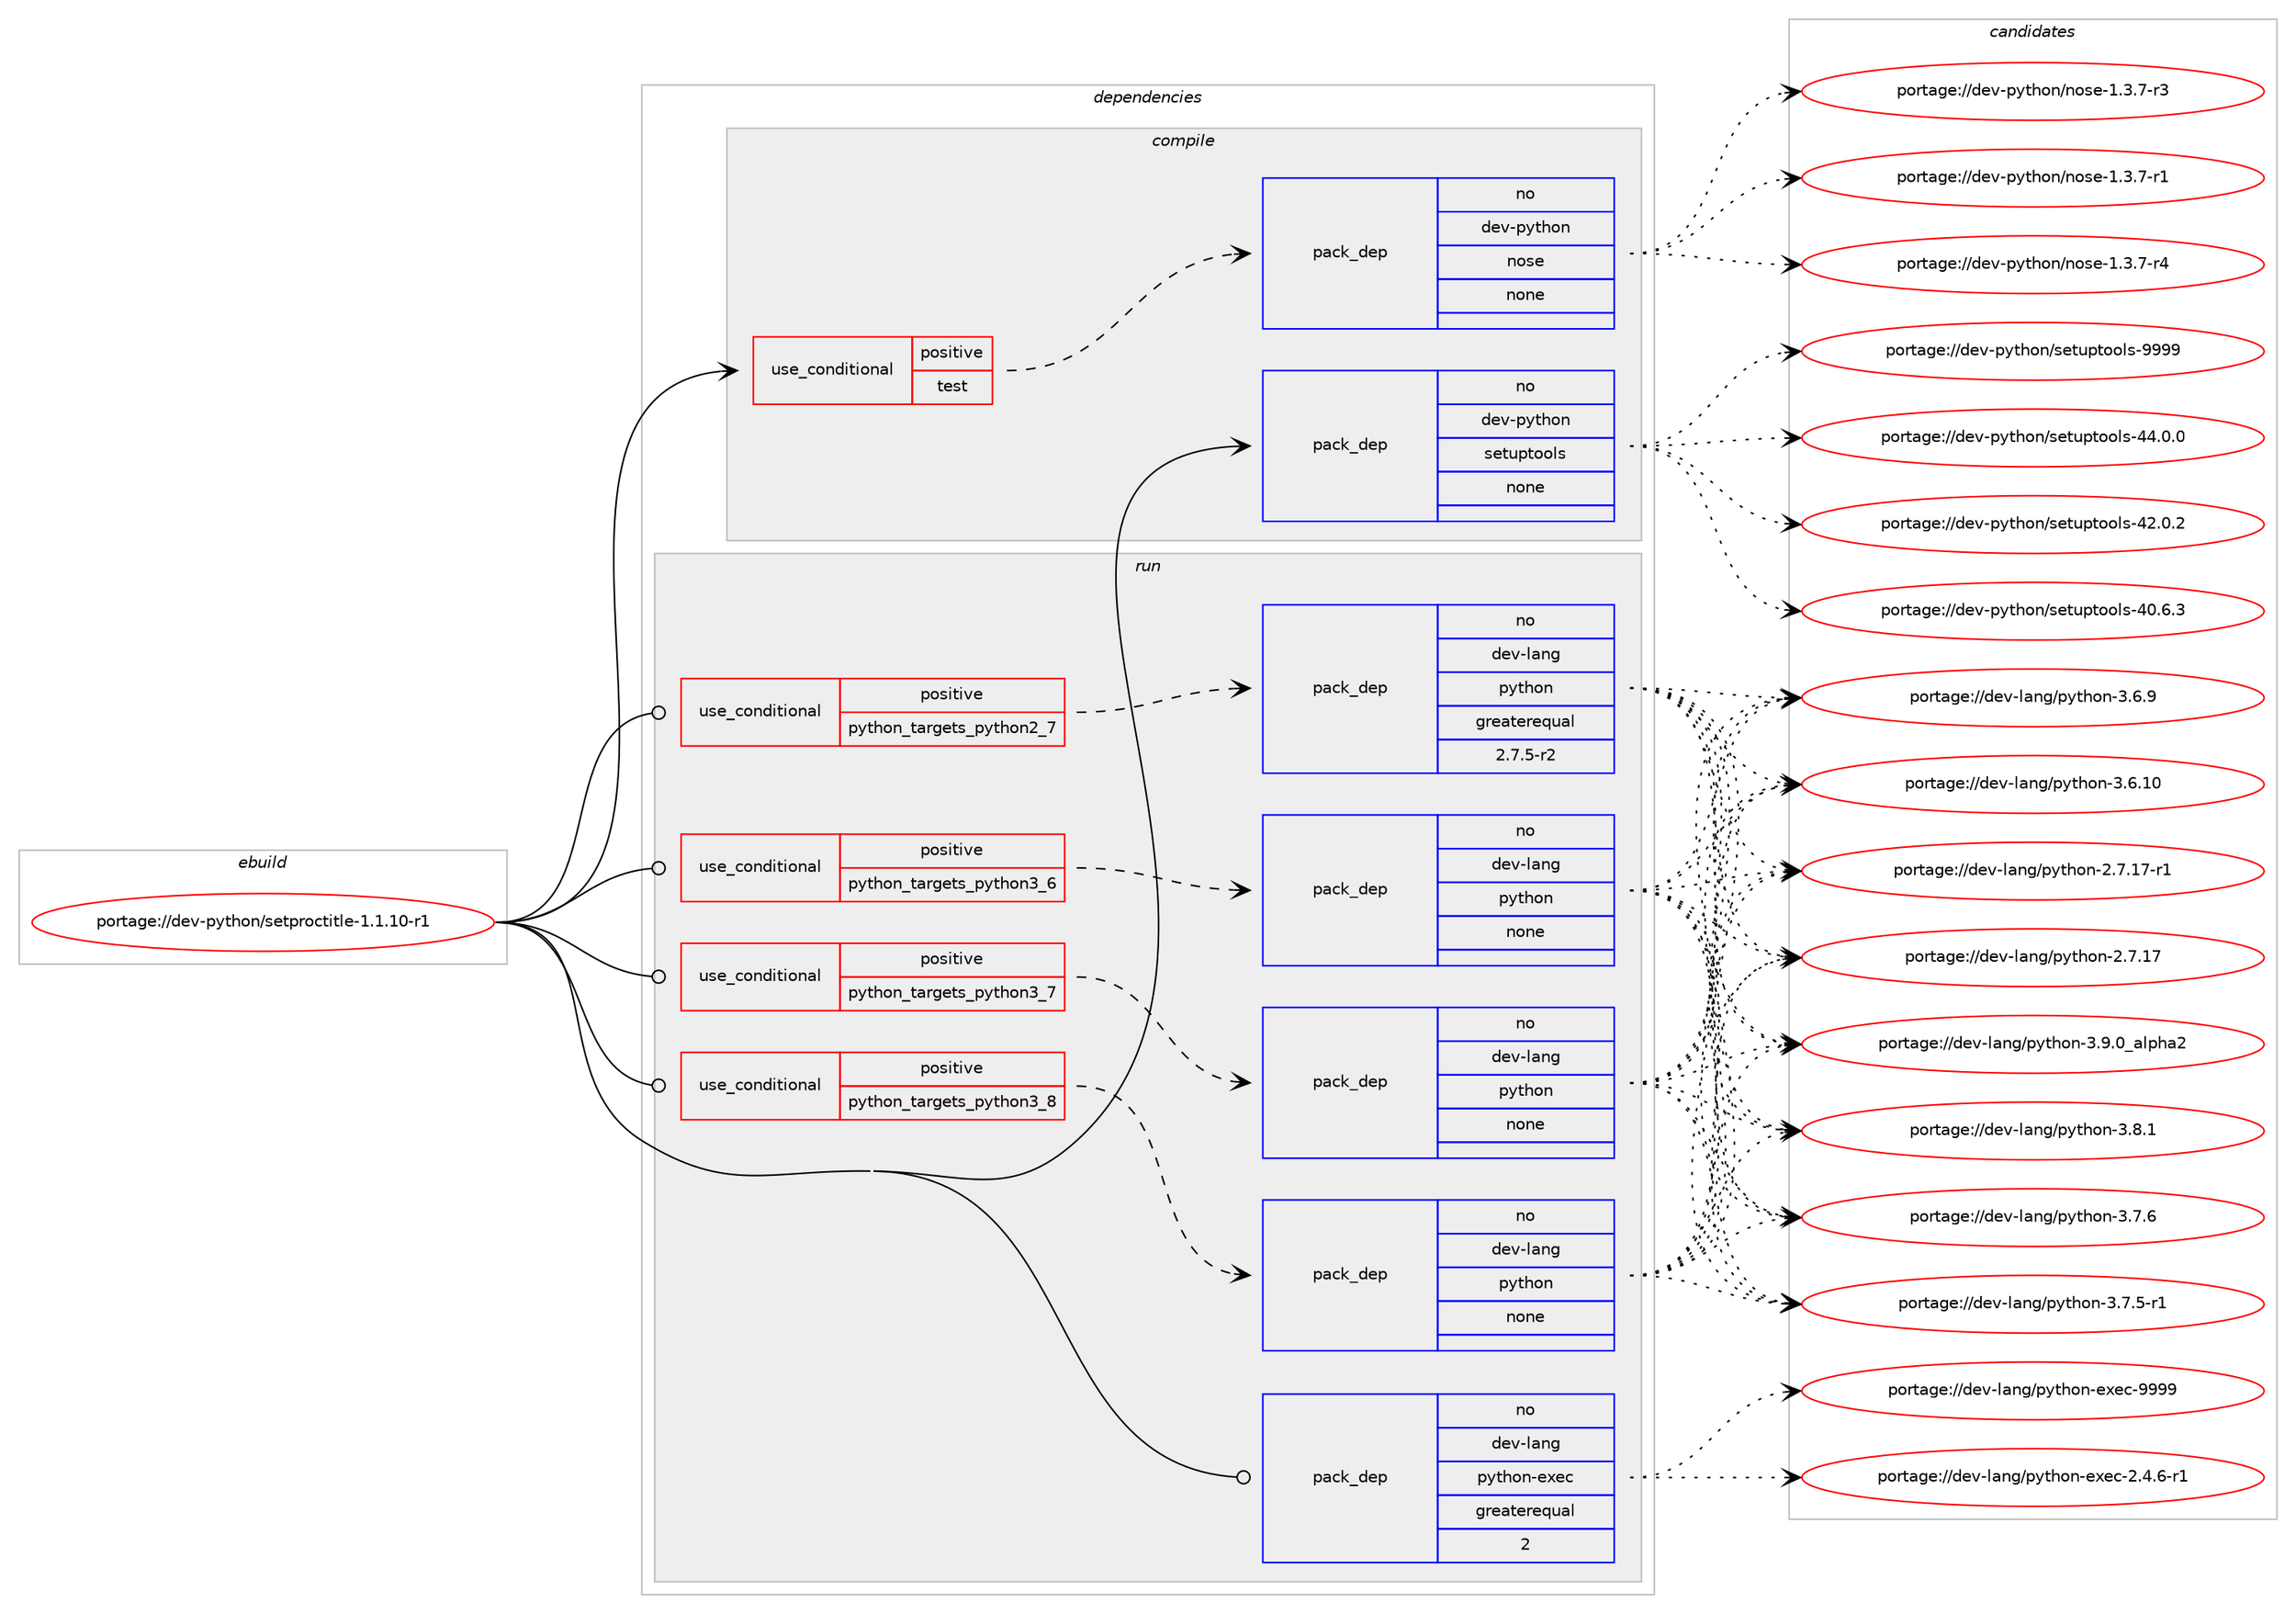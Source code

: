 digraph prolog {

# *************
# Graph options
# *************

newrank=true;
concentrate=true;
compound=true;
graph [rankdir=LR,fontname=Helvetica,fontsize=10,ranksep=1.5];#, ranksep=2.5, nodesep=0.2];
edge  [arrowhead=vee];
node  [fontname=Helvetica,fontsize=10];

# **********
# The ebuild
# **********

subgraph cluster_leftcol {
color=gray;
rank=same;
label=<<i>ebuild</i>>;
id [label="portage://dev-python/setproctitle-1.1.10-r1", color=red, width=4, href="../dev-python/setproctitle-1.1.10-r1.svg"];
}

# ****************
# The dependencies
# ****************

subgraph cluster_midcol {
color=gray;
label=<<i>dependencies</i>>;
subgraph cluster_compile {
fillcolor="#eeeeee";
style=filled;
label=<<i>compile</i>>;
subgraph cond106152 {
dependency426335 [label=<<TABLE BORDER="0" CELLBORDER="1" CELLSPACING="0" CELLPADDING="4"><TR><TD ROWSPAN="3" CELLPADDING="10">use_conditional</TD></TR><TR><TD>positive</TD></TR><TR><TD>test</TD></TR></TABLE>>, shape=none, color=red];
subgraph pack315285 {
dependency426336 [label=<<TABLE BORDER="0" CELLBORDER="1" CELLSPACING="0" CELLPADDING="4" WIDTH="220"><TR><TD ROWSPAN="6" CELLPADDING="30">pack_dep</TD></TR><TR><TD WIDTH="110">no</TD></TR><TR><TD>dev-python</TD></TR><TR><TD>nose</TD></TR><TR><TD>none</TD></TR><TR><TD></TD></TR></TABLE>>, shape=none, color=blue];
}
dependency426335:e -> dependency426336:w [weight=20,style="dashed",arrowhead="vee"];
}
id:e -> dependency426335:w [weight=20,style="solid",arrowhead="vee"];
subgraph pack315286 {
dependency426337 [label=<<TABLE BORDER="0" CELLBORDER="1" CELLSPACING="0" CELLPADDING="4" WIDTH="220"><TR><TD ROWSPAN="6" CELLPADDING="30">pack_dep</TD></TR><TR><TD WIDTH="110">no</TD></TR><TR><TD>dev-python</TD></TR><TR><TD>setuptools</TD></TR><TR><TD>none</TD></TR><TR><TD></TD></TR></TABLE>>, shape=none, color=blue];
}
id:e -> dependency426337:w [weight=20,style="solid",arrowhead="vee"];
}
subgraph cluster_compileandrun {
fillcolor="#eeeeee";
style=filled;
label=<<i>compile and run</i>>;
}
subgraph cluster_run {
fillcolor="#eeeeee";
style=filled;
label=<<i>run</i>>;
subgraph cond106153 {
dependency426338 [label=<<TABLE BORDER="0" CELLBORDER="1" CELLSPACING="0" CELLPADDING="4"><TR><TD ROWSPAN="3" CELLPADDING="10">use_conditional</TD></TR><TR><TD>positive</TD></TR><TR><TD>python_targets_python2_7</TD></TR></TABLE>>, shape=none, color=red];
subgraph pack315287 {
dependency426339 [label=<<TABLE BORDER="0" CELLBORDER="1" CELLSPACING="0" CELLPADDING="4" WIDTH="220"><TR><TD ROWSPAN="6" CELLPADDING="30">pack_dep</TD></TR><TR><TD WIDTH="110">no</TD></TR><TR><TD>dev-lang</TD></TR><TR><TD>python</TD></TR><TR><TD>greaterequal</TD></TR><TR><TD>2.7.5-r2</TD></TR></TABLE>>, shape=none, color=blue];
}
dependency426338:e -> dependency426339:w [weight=20,style="dashed",arrowhead="vee"];
}
id:e -> dependency426338:w [weight=20,style="solid",arrowhead="odot"];
subgraph cond106154 {
dependency426340 [label=<<TABLE BORDER="0" CELLBORDER="1" CELLSPACING="0" CELLPADDING="4"><TR><TD ROWSPAN="3" CELLPADDING="10">use_conditional</TD></TR><TR><TD>positive</TD></TR><TR><TD>python_targets_python3_6</TD></TR></TABLE>>, shape=none, color=red];
subgraph pack315288 {
dependency426341 [label=<<TABLE BORDER="0" CELLBORDER="1" CELLSPACING="0" CELLPADDING="4" WIDTH="220"><TR><TD ROWSPAN="6" CELLPADDING="30">pack_dep</TD></TR><TR><TD WIDTH="110">no</TD></TR><TR><TD>dev-lang</TD></TR><TR><TD>python</TD></TR><TR><TD>none</TD></TR><TR><TD></TD></TR></TABLE>>, shape=none, color=blue];
}
dependency426340:e -> dependency426341:w [weight=20,style="dashed",arrowhead="vee"];
}
id:e -> dependency426340:w [weight=20,style="solid",arrowhead="odot"];
subgraph cond106155 {
dependency426342 [label=<<TABLE BORDER="0" CELLBORDER="1" CELLSPACING="0" CELLPADDING="4"><TR><TD ROWSPAN="3" CELLPADDING="10">use_conditional</TD></TR><TR><TD>positive</TD></TR><TR><TD>python_targets_python3_7</TD></TR></TABLE>>, shape=none, color=red];
subgraph pack315289 {
dependency426343 [label=<<TABLE BORDER="0" CELLBORDER="1" CELLSPACING="0" CELLPADDING="4" WIDTH="220"><TR><TD ROWSPAN="6" CELLPADDING="30">pack_dep</TD></TR><TR><TD WIDTH="110">no</TD></TR><TR><TD>dev-lang</TD></TR><TR><TD>python</TD></TR><TR><TD>none</TD></TR><TR><TD></TD></TR></TABLE>>, shape=none, color=blue];
}
dependency426342:e -> dependency426343:w [weight=20,style="dashed",arrowhead="vee"];
}
id:e -> dependency426342:w [weight=20,style="solid",arrowhead="odot"];
subgraph cond106156 {
dependency426344 [label=<<TABLE BORDER="0" CELLBORDER="1" CELLSPACING="0" CELLPADDING="4"><TR><TD ROWSPAN="3" CELLPADDING="10">use_conditional</TD></TR><TR><TD>positive</TD></TR><TR><TD>python_targets_python3_8</TD></TR></TABLE>>, shape=none, color=red];
subgraph pack315290 {
dependency426345 [label=<<TABLE BORDER="0" CELLBORDER="1" CELLSPACING="0" CELLPADDING="4" WIDTH="220"><TR><TD ROWSPAN="6" CELLPADDING="30">pack_dep</TD></TR><TR><TD WIDTH="110">no</TD></TR><TR><TD>dev-lang</TD></TR><TR><TD>python</TD></TR><TR><TD>none</TD></TR><TR><TD></TD></TR></TABLE>>, shape=none, color=blue];
}
dependency426344:e -> dependency426345:w [weight=20,style="dashed",arrowhead="vee"];
}
id:e -> dependency426344:w [weight=20,style="solid",arrowhead="odot"];
subgraph pack315291 {
dependency426346 [label=<<TABLE BORDER="0" CELLBORDER="1" CELLSPACING="0" CELLPADDING="4" WIDTH="220"><TR><TD ROWSPAN="6" CELLPADDING="30">pack_dep</TD></TR><TR><TD WIDTH="110">no</TD></TR><TR><TD>dev-lang</TD></TR><TR><TD>python-exec</TD></TR><TR><TD>greaterequal</TD></TR><TR><TD>2</TD></TR></TABLE>>, shape=none, color=blue];
}
id:e -> dependency426346:w [weight=20,style="solid",arrowhead="odot"];
}
}

# **************
# The candidates
# **************

subgraph cluster_choices {
rank=same;
color=gray;
label=<<i>candidates</i>>;

subgraph choice315285 {
color=black;
nodesep=1;
choice10010111845112121116104111110471101111151014549465146554511452 [label="portage://dev-python/nose-1.3.7-r4", color=red, width=4,href="../dev-python/nose-1.3.7-r4.svg"];
choice10010111845112121116104111110471101111151014549465146554511451 [label="portage://dev-python/nose-1.3.7-r3", color=red, width=4,href="../dev-python/nose-1.3.7-r3.svg"];
choice10010111845112121116104111110471101111151014549465146554511449 [label="portage://dev-python/nose-1.3.7-r1", color=red, width=4,href="../dev-python/nose-1.3.7-r1.svg"];
dependency426336:e -> choice10010111845112121116104111110471101111151014549465146554511452:w [style=dotted,weight="100"];
dependency426336:e -> choice10010111845112121116104111110471101111151014549465146554511451:w [style=dotted,weight="100"];
dependency426336:e -> choice10010111845112121116104111110471101111151014549465146554511449:w [style=dotted,weight="100"];
}
subgraph choice315286 {
color=black;
nodesep=1;
choice10010111845112121116104111110471151011161171121161111111081154557575757 [label="portage://dev-python/setuptools-9999", color=red, width=4,href="../dev-python/setuptools-9999.svg"];
choice100101118451121211161041111104711510111611711211611111110811545525246484648 [label="portage://dev-python/setuptools-44.0.0", color=red, width=4,href="../dev-python/setuptools-44.0.0.svg"];
choice100101118451121211161041111104711510111611711211611111110811545525046484650 [label="portage://dev-python/setuptools-42.0.2", color=red, width=4,href="../dev-python/setuptools-42.0.2.svg"];
choice100101118451121211161041111104711510111611711211611111110811545524846544651 [label="portage://dev-python/setuptools-40.6.3", color=red, width=4,href="../dev-python/setuptools-40.6.3.svg"];
dependency426337:e -> choice10010111845112121116104111110471151011161171121161111111081154557575757:w [style=dotted,weight="100"];
dependency426337:e -> choice100101118451121211161041111104711510111611711211611111110811545525246484648:w [style=dotted,weight="100"];
dependency426337:e -> choice100101118451121211161041111104711510111611711211611111110811545525046484650:w [style=dotted,weight="100"];
dependency426337:e -> choice100101118451121211161041111104711510111611711211611111110811545524846544651:w [style=dotted,weight="100"];
}
subgraph choice315287 {
color=black;
nodesep=1;
choice10010111845108971101034711212111610411111045514657464895971081121049750 [label="portage://dev-lang/python-3.9.0_alpha2", color=red, width=4,href="../dev-lang/python-3.9.0_alpha2.svg"];
choice100101118451089711010347112121116104111110455146564649 [label="portage://dev-lang/python-3.8.1", color=red, width=4,href="../dev-lang/python-3.8.1.svg"];
choice100101118451089711010347112121116104111110455146554654 [label="portage://dev-lang/python-3.7.6", color=red, width=4,href="../dev-lang/python-3.7.6.svg"];
choice1001011184510897110103471121211161041111104551465546534511449 [label="portage://dev-lang/python-3.7.5-r1", color=red, width=4,href="../dev-lang/python-3.7.5-r1.svg"];
choice100101118451089711010347112121116104111110455146544657 [label="portage://dev-lang/python-3.6.9", color=red, width=4,href="../dev-lang/python-3.6.9.svg"];
choice10010111845108971101034711212111610411111045514654464948 [label="portage://dev-lang/python-3.6.10", color=red, width=4,href="../dev-lang/python-3.6.10.svg"];
choice100101118451089711010347112121116104111110455046554649554511449 [label="portage://dev-lang/python-2.7.17-r1", color=red, width=4,href="../dev-lang/python-2.7.17-r1.svg"];
choice10010111845108971101034711212111610411111045504655464955 [label="portage://dev-lang/python-2.7.17", color=red, width=4,href="../dev-lang/python-2.7.17.svg"];
dependency426339:e -> choice10010111845108971101034711212111610411111045514657464895971081121049750:w [style=dotted,weight="100"];
dependency426339:e -> choice100101118451089711010347112121116104111110455146564649:w [style=dotted,weight="100"];
dependency426339:e -> choice100101118451089711010347112121116104111110455146554654:w [style=dotted,weight="100"];
dependency426339:e -> choice1001011184510897110103471121211161041111104551465546534511449:w [style=dotted,weight="100"];
dependency426339:e -> choice100101118451089711010347112121116104111110455146544657:w [style=dotted,weight="100"];
dependency426339:e -> choice10010111845108971101034711212111610411111045514654464948:w [style=dotted,weight="100"];
dependency426339:e -> choice100101118451089711010347112121116104111110455046554649554511449:w [style=dotted,weight="100"];
dependency426339:e -> choice10010111845108971101034711212111610411111045504655464955:w [style=dotted,weight="100"];
}
subgraph choice315288 {
color=black;
nodesep=1;
choice10010111845108971101034711212111610411111045514657464895971081121049750 [label="portage://dev-lang/python-3.9.0_alpha2", color=red, width=4,href="../dev-lang/python-3.9.0_alpha2.svg"];
choice100101118451089711010347112121116104111110455146564649 [label="portage://dev-lang/python-3.8.1", color=red, width=4,href="../dev-lang/python-3.8.1.svg"];
choice100101118451089711010347112121116104111110455146554654 [label="portage://dev-lang/python-3.7.6", color=red, width=4,href="../dev-lang/python-3.7.6.svg"];
choice1001011184510897110103471121211161041111104551465546534511449 [label="portage://dev-lang/python-3.7.5-r1", color=red, width=4,href="../dev-lang/python-3.7.5-r1.svg"];
choice100101118451089711010347112121116104111110455146544657 [label="portage://dev-lang/python-3.6.9", color=red, width=4,href="../dev-lang/python-3.6.9.svg"];
choice10010111845108971101034711212111610411111045514654464948 [label="portage://dev-lang/python-3.6.10", color=red, width=4,href="../dev-lang/python-3.6.10.svg"];
choice100101118451089711010347112121116104111110455046554649554511449 [label="portage://dev-lang/python-2.7.17-r1", color=red, width=4,href="../dev-lang/python-2.7.17-r1.svg"];
choice10010111845108971101034711212111610411111045504655464955 [label="portage://dev-lang/python-2.7.17", color=red, width=4,href="../dev-lang/python-2.7.17.svg"];
dependency426341:e -> choice10010111845108971101034711212111610411111045514657464895971081121049750:w [style=dotted,weight="100"];
dependency426341:e -> choice100101118451089711010347112121116104111110455146564649:w [style=dotted,weight="100"];
dependency426341:e -> choice100101118451089711010347112121116104111110455146554654:w [style=dotted,weight="100"];
dependency426341:e -> choice1001011184510897110103471121211161041111104551465546534511449:w [style=dotted,weight="100"];
dependency426341:e -> choice100101118451089711010347112121116104111110455146544657:w [style=dotted,weight="100"];
dependency426341:e -> choice10010111845108971101034711212111610411111045514654464948:w [style=dotted,weight="100"];
dependency426341:e -> choice100101118451089711010347112121116104111110455046554649554511449:w [style=dotted,weight="100"];
dependency426341:e -> choice10010111845108971101034711212111610411111045504655464955:w [style=dotted,weight="100"];
}
subgraph choice315289 {
color=black;
nodesep=1;
choice10010111845108971101034711212111610411111045514657464895971081121049750 [label="portage://dev-lang/python-3.9.0_alpha2", color=red, width=4,href="../dev-lang/python-3.9.0_alpha2.svg"];
choice100101118451089711010347112121116104111110455146564649 [label="portage://dev-lang/python-3.8.1", color=red, width=4,href="../dev-lang/python-3.8.1.svg"];
choice100101118451089711010347112121116104111110455146554654 [label="portage://dev-lang/python-3.7.6", color=red, width=4,href="../dev-lang/python-3.7.6.svg"];
choice1001011184510897110103471121211161041111104551465546534511449 [label="portage://dev-lang/python-3.7.5-r1", color=red, width=4,href="../dev-lang/python-3.7.5-r1.svg"];
choice100101118451089711010347112121116104111110455146544657 [label="portage://dev-lang/python-3.6.9", color=red, width=4,href="../dev-lang/python-3.6.9.svg"];
choice10010111845108971101034711212111610411111045514654464948 [label="portage://dev-lang/python-3.6.10", color=red, width=4,href="../dev-lang/python-3.6.10.svg"];
choice100101118451089711010347112121116104111110455046554649554511449 [label="portage://dev-lang/python-2.7.17-r1", color=red, width=4,href="../dev-lang/python-2.7.17-r1.svg"];
choice10010111845108971101034711212111610411111045504655464955 [label="portage://dev-lang/python-2.7.17", color=red, width=4,href="../dev-lang/python-2.7.17.svg"];
dependency426343:e -> choice10010111845108971101034711212111610411111045514657464895971081121049750:w [style=dotted,weight="100"];
dependency426343:e -> choice100101118451089711010347112121116104111110455146564649:w [style=dotted,weight="100"];
dependency426343:e -> choice100101118451089711010347112121116104111110455146554654:w [style=dotted,weight="100"];
dependency426343:e -> choice1001011184510897110103471121211161041111104551465546534511449:w [style=dotted,weight="100"];
dependency426343:e -> choice100101118451089711010347112121116104111110455146544657:w [style=dotted,weight="100"];
dependency426343:e -> choice10010111845108971101034711212111610411111045514654464948:w [style=dotted,weight="100"];
dependency426343:e -> choice100101118451089711010347112121116104111110455046554649554511449:w [style=dotted,weight="100"];
dependency426343:e -> choice10010111845108971101034711212111610411111045504655464955:w [style=dotted,weight="100"];
}
subgraph choice315290 {
color=black;
nodesep=1;
choice10010111845108971101034711212111610411111045514657464895971081121049750 [label="portage://dev-lang/python-3.9.0_alpha2", color=red, width=4,href="../dev-lang/python-3.9.0_alpha2.svg"];
choice100101118451089711010347112121116104111110455146564649 [label="portage://dev-lang/python-3.8.1", color=red, width=4,href="../dev-lang/python-3.8.1.svg"];
choice100101118451089711010347112121116104111110455146554654 [label="portage://dev-lang/python-3.7.6", color=red, width=4,href="../dev-lang/python-3.7.6.svg"];
choice1001011184510897110103471121211161041111104551465546534511449 [label="portage://dev-lang/python-3.7.5-r1", color=red, width=4,href="../dev-lang/python-3.7.5-r1.svg"];
choice100101118451089711010347112121116104111110455146544657 [label="portage://dev-lang/python-3.6.9", color=red, width=4,href="../dev-lang/python-3.6.9.svg"];
choice10010111845108971101034711212111610411111045514654464948 [label="portage://dev-lang/python-3.6.10", color=red, width=4,href="../dev-lang/python-3.6.10.svg"];
choice100101118451089711010347112121116104111110455046554649554511449 [label="portage://dev-lang/python-2.7.17-r1", color=red, width=4,href="../dev-lang/python-2.7.17-r1.svg"];
choice10010111845108971101034711212111610411111045504655464955 [label="portage://dev-lang/python-2.7.17", color=red, width=4,href="../dev-lang/python-2.7.17.svg"];
dependency426345:e -> choice10010111845108971101034711212111610411111045514657464895971081121049750:w [style=dotted,weight="100"];
dependency426345:e -> choice100101118451089711010347112121116104111110455146564649:w [style=dotted,weight="100"];
dependency426345:e -> choice100101118451089711010347112121116104111110455146554654:w [style=dotted,weight="100"];
dependency426345:e -> choice1001011184510897110103471121211161041111104551465546534511449:w [style=dotted,weight="100"];
dependency426345:e -> choice100101118451089711010347112121116104111110455146544657:w [style=dotted,weight="100"];
dependency426345:e -> choice10010111845108971101034711212111610411111045514654464948:w [style=dotted,weight="100"];
dependency426345:e -> choice100101118451089711010347112121116104111110455046554649554511449:w [style=dotted,weight="100"];
dependency426345:e -> choice10010111845108971101034711212111610411111045504655464955:w [style=dotted,weight="100"];
}
subgraph choice315291 {
color=black;
nodesep=1;
choice10010111845108971101034711212111610411111045101120101994557575757 [label="portage://dev-lang/python-exec-9999", color=red, width=4,href="../dev-lang/python-exec-9999.svg"];
choice10010111845108971101034711212111610411111045101120101994550465246544511449 [label="portage://dev-lang/python-exec-2.4.6-r1", color=red, width=4,href="../dev-lang/python-exec-2.4.6-r1.svg"];
dependency426346:e -> choice10010111845108971101034711212111610411111045101120101994557575757:w [style=dotted,weight="100"];
dependency426346:e -> choice10010111845108971101034711212111610411111045101120101994550465246544511449:w [style=dotted,weight="100"];
}
}

}
